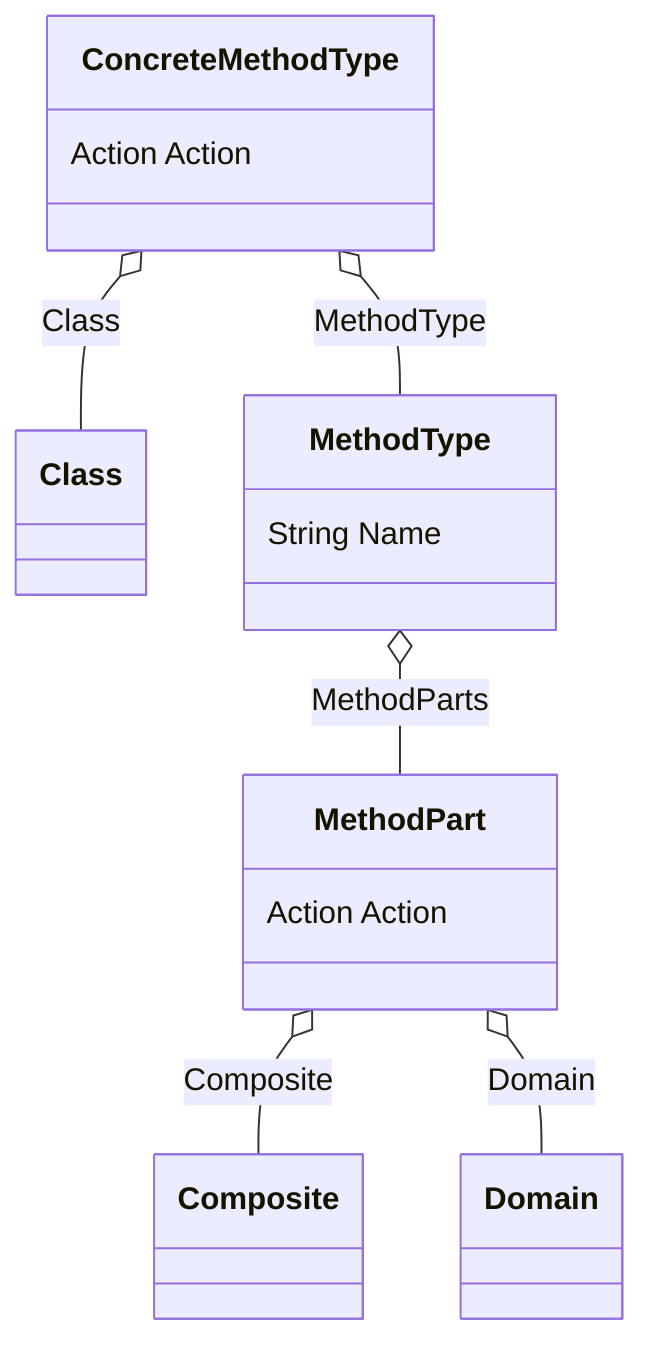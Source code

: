 classDiagram
    class ConcreteMethodType
    ConcreteMethodType : Action Action
    ConcreteMethodType o-- Class : Class
    ConcreteMethodType o-- MethodType : MethodType
    class MethodPart
    MethodPart : Action Action
    MethodPart o-- Composite : Composite
    MethodPart o-- Domain : Domain
    class MethodType
    MethodType o-- MethodPart : MethodParts
    MethodType : String Name